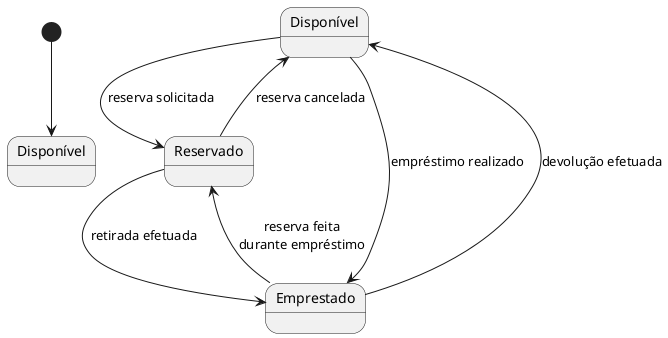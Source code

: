 @startuml

[*] --> Disponível

state "Disponível" as disp
state "Reservado" as res
state "Emprestado" as emp 

disp --> res : reserva solicitada
disp --> emp : empréstimo realizado

res --> emp : retirada efetuada
res --> disp : reserva cancelada

emp --> disp : devolução efetuada
emp --> res : reserva feita\ndurante empréstimo


@enduml
